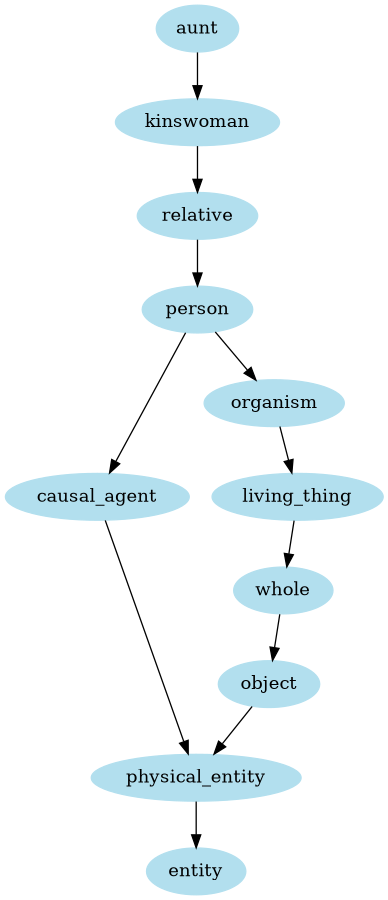 digraph unix {
	node [color=lightblue2 style=filled]
	size="6,6"
	aunt -> kinswoman
	kinswoman -> relative
	relative -> person
	person -> causal_agent
	causal_agent -> physical_entity
	physical_entity -> entity
	person -> organism
	organism -> living_thing
	living_thing -> whole
	whole -> object
	object -> physical_entity
}
